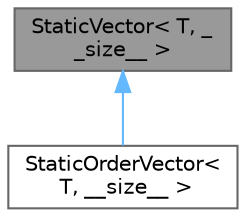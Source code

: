 digraph "StaticVector&lt; T, __size__ &gt;"
{
 // LATEX_PDF_SIZE
  bgcolor="transparent";
  edge [fontname=Helvetica,fontsize=10,labelfontname=Helvetica,labelfontsize=10];
  node [fontname=Helvetica,fontsize=10,shape=box,height=0.2,width=0.4];
  Node1 [id="Node000001",label="StaticVector\< T, _\l_size__ \>",height=0.2,width=0.4,color="gray40", fillcolor="grey60", style="filled", fontcolor="black",tooltip=" "];
  Node1 -> Node2 [id="edge1_Node000001_Node000002",dir="back",color="steelblue1",style="solid",tooltip=" "];
  Node2 [id="Node000002",label="StaticOrderVector\<\l T, __size__ \>",height=0.2,width=0.4,color="gray40", fillcolor="white", style="filled",URL="$class_static_order_vector.html",tooltip=" "];
}
